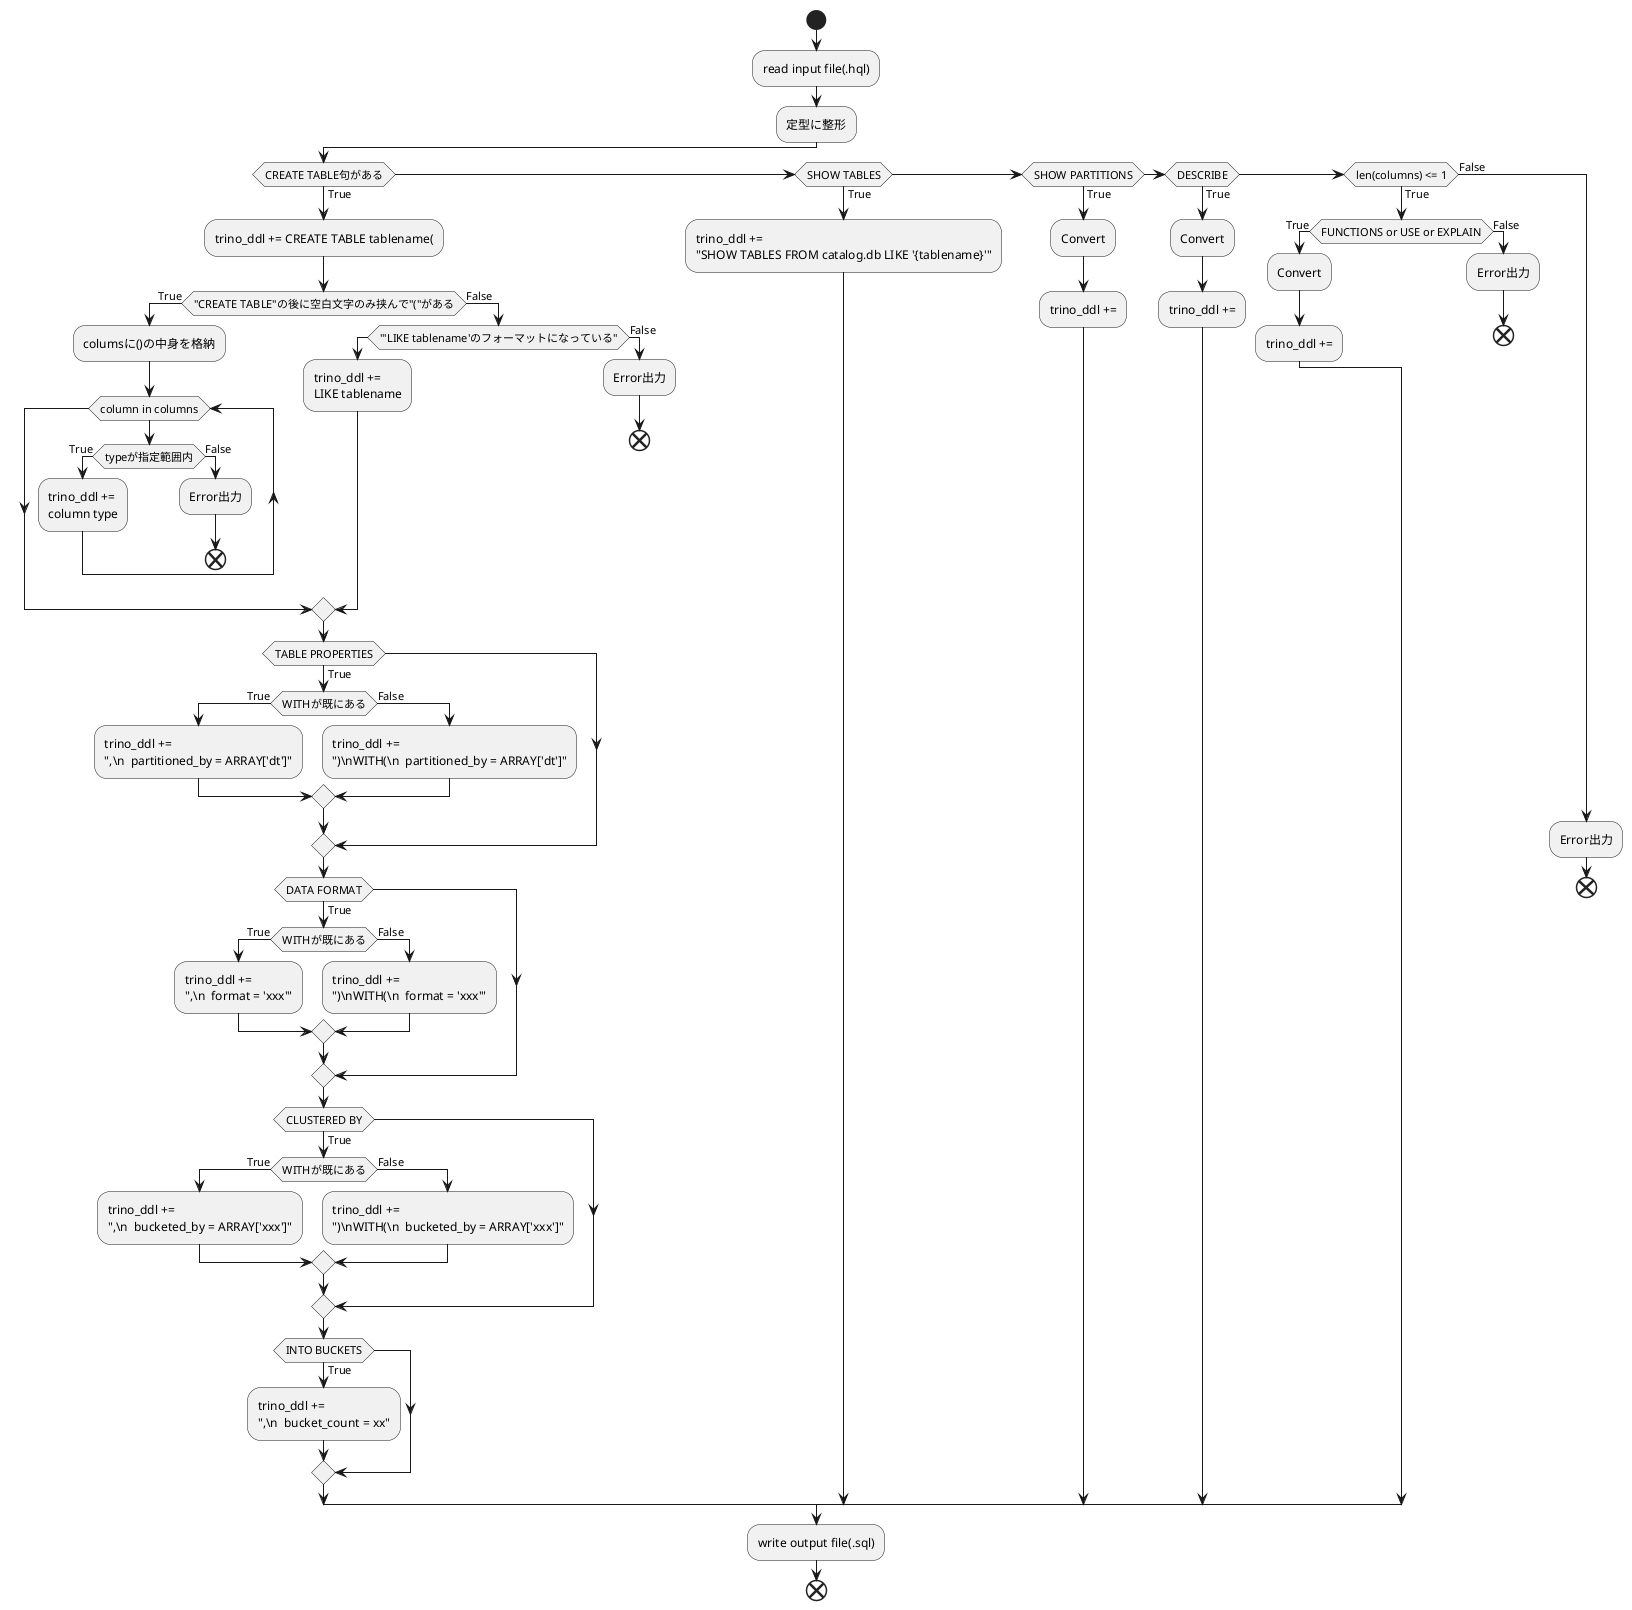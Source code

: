 @startuml name
start
    :read input file(.hql);
    :定型に整形;
    if (CREATE TABLE句がある) then (True)

        :trino_ddl += CREATE TABLE tablename(;
        if ("CREATE TABLE"の後に空白文字のみ挟んで"("がある) then (True)
            :columsに()の中身を格納;

            while (column in columns)

                if (typeが指定範囲内) then (True)
                    :trino_ddl += 
                    column type; 
                else (False)
                    :Error出力;
                    end
                endif  

            endwhile

        else (False)
            if ("'LIKE tablename'のフォーマットになっている")
                :trino_ddl += 
                LIKE tablename;
            else (False)
                :Error出力;
                end
            endif
        endif

        if (TABLE PROPERTIES) then (True)
            if (WITHが既にある) then (True)
                :trino_ddl += 
                ",\n  partitioned_by = ARRAY['dt']";
            else (False)
                :trino_ddl += 
                ")\nWITH(\n  partitioned_by = ARRAY['dt']";
            endif
        endif

        if (DATA FORMAT) then (True)
            if (WITHが既にある) then (True)
                :trino_ddl += 
                ",\n  format = 'xxx'";
            else (False)
                :trino_ddl += 
                ")\nWITH(\n  format = 'xxx'";
            endif

        endif

        if (CLUSTERED BY) then (True)
            if (WITHが既にある) then (True)
                :trino_ddl += 
                ",\n  bucketed_by = ARRAY['xxx']";
            else (False)
                :trino_ddl += 
                ")\nWITH(\n  bucketed_by = ARRAY['xxx']";
            endif

        endif

        if (INTO BUCKETS) then (True)
            :trino_ddl += 
            ",\n  bucket_count = xx";
        endif

        



    elseif (SHOW TABLES) then (True)
        :trino_ddl +=
        "SHOW TABLES FROM catalog.db LIKE '{tablename}'";

    elseif (SHOW PARTITIONS) then (True)
        :Convert;
        :trino_ddl +=;

    elseif (DESCRIBE) then (True)
        :Convert;
        :trino_ddl +=;

    elseif (len(columns) <= 1) then (True)
        if (FUNCTIONS or USE or EXPLAIN) then (True)
            :Convert;
            :trino_ddl +=;
        else (False)
            :Error出力;
        end
        endif

    else (False)
        :Error出力;
        end

    endif

    :write output file(.sql);


end
@enduml